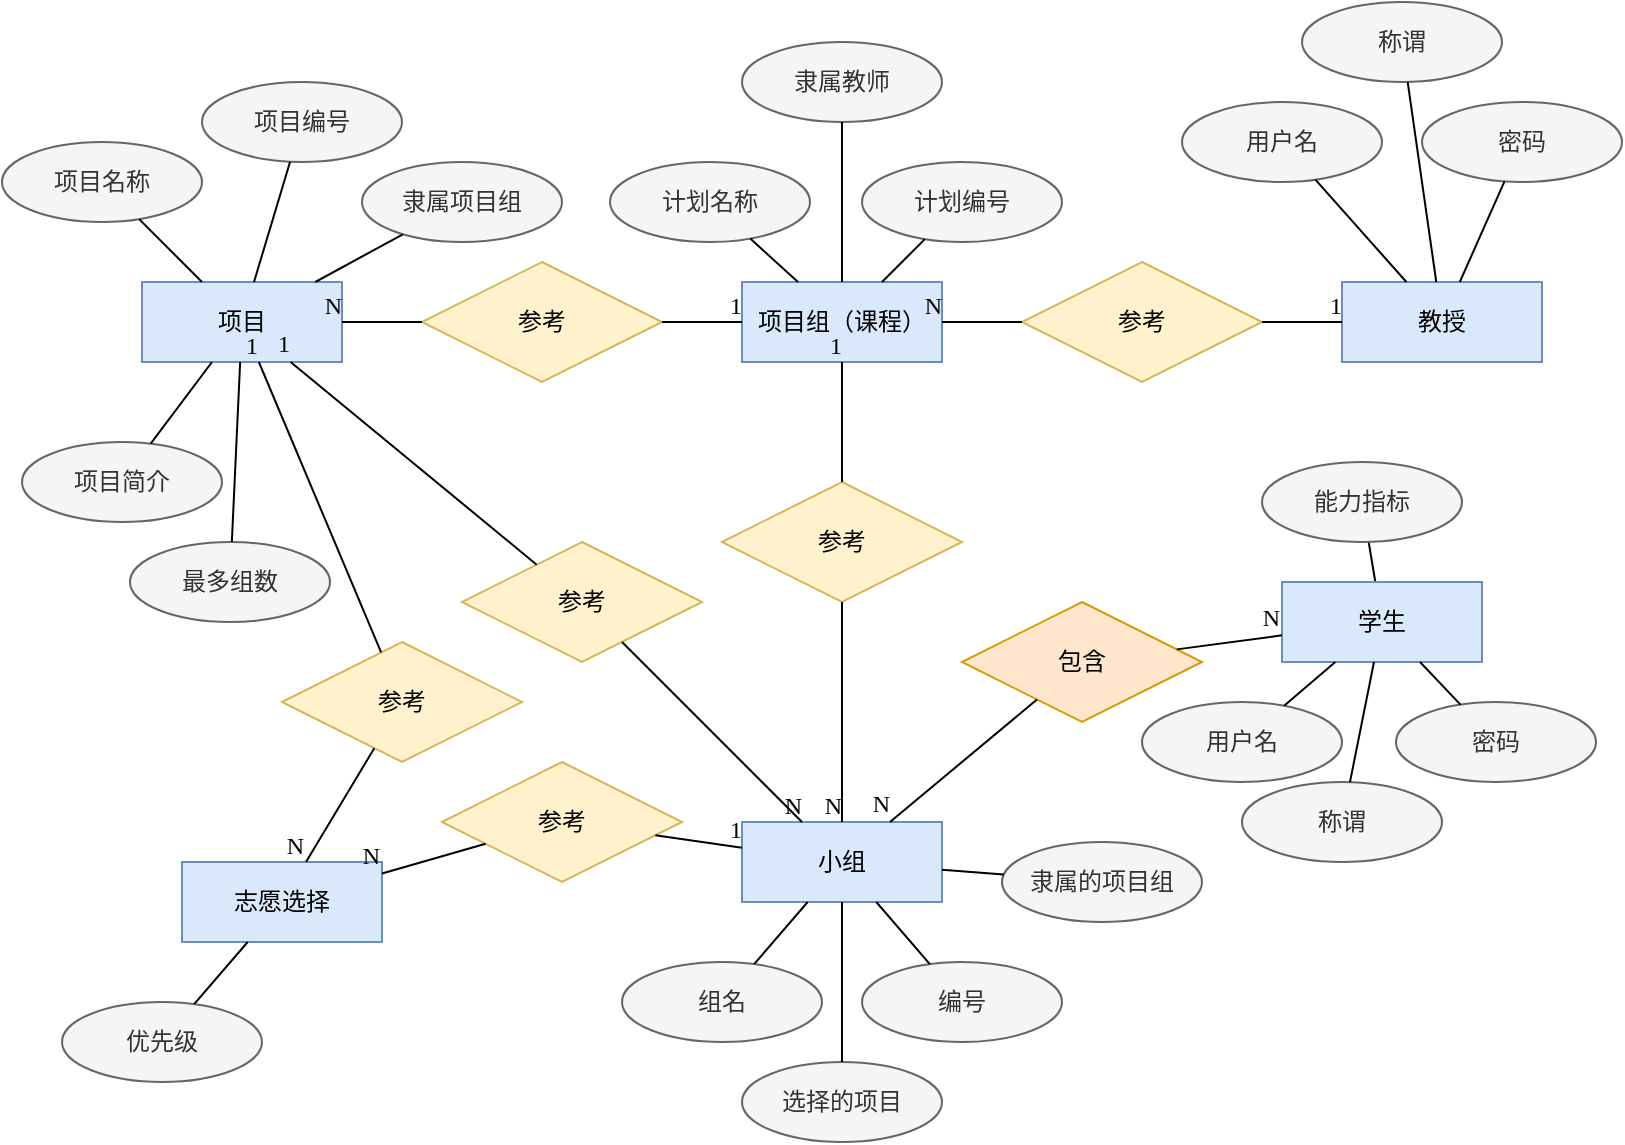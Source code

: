<mxfile>
    <diagram id="ZVlUovQWiH1aGqlF2gEy" name="Page-1">
        <mxGraphModel dx="815" dy="368" grid="1" gridSize="10" guides="1" tooltips="1" connect="1" arrows="1" fold="1" page="1" pageScale="1" pageWidth="827" pageHeight="1169" math="0" shadow="0">
            <root>
                <mxCell id="0"/>
                <mxCell id="1" parent="0"/>
                <mxCell id="2" value="项目" style="whiteSpace=wrap;html=1;align=center;fontFamily=&quot;Times New Roman&quot;, SimSun, sans-serif;fillColor=#dae8fc;strokeColor=#6c8ebf;" parent="1" vertex="1">
                    <mxGeometry x="80" y="170" width="100" height="40" as="geometry"/>
                </mxCell>
                <mxCell id="3" value="项目组（课程）" style="whiteSpace=wrap;html=1;align=center;fontFamily=&quot;Times New Roman&quot;, SimSun, sans-serif;fillColor=#dae8fc;strokeColor=#6c8ebf;" parent="1" vertex="1">
                    <mxGeometry x="380" y="170" width="100" height="40" as="geometry"/>
                </mxCell>
                <mxCell id="4" value="教授" style="whiteSpace=wrap;html=1;align=center;fontFamily=&quot;Times New Roman&quot;, SimSun, sans-serif;fillColor=#dae8fc;strokeColor=#6c8ebf;" parent="1" vertex="1">
                    <mxGeometry x="680" y="170" width="100" height="40" as="geometry"/>
                </mxCell>
                <mxCell id="5" value="参考" style="shape=rhombus;perimeter=rhombusPerimeter;whiteSpace=wrap;html=1;align=center;fontFamily=&quot;Times New Roman&quot;, SimSun, sans-serif;fillColor=#fff2cc;strokeColor=#d6b656;" parent="1" vertex="1">
                    <mxGeometry x="520" y="160" width="120" height="60" as="geometry"/>
                </mxCell>
                <mxCell id="6" value="参考" style="shape=rhombus;perimeter=rhombusPerimeter;whiteSpace=wrap;html=1;align=center;fontFamily=&quot;Times New Roman&quot;, SimSun, sans-serif;fillColor=#fff2cc;strokeColor=#d6b656;" parent="1" vertex="1">
                    <mxGeometry x="220" y="160" width="120" height="60" as="geometry"/>
                </mxCell>
                <mxCell id="7" value="最多组数" style="ellipse;whiteSpace=wrap;html=1;align=center;fontFamily=&quot;Times New Roman&quot;, SimSun, sans-serif;fillColor=#f5f5f5;strokeColor=#666666;fontColor=#333333;" parent="1" vertex="1">
                    <mxGeometry x="74" y="300" width="100" height="40" as="geometry"/>
                </mxCell>
                <mxCell id="8" value="项目编号" style="ellipse;whiteSpace=wrap;html=1;align=center;fontFamily=&quot;Times New Roman&quot;, SimSun, sans-serif;fillColor=#f5f5f5;strokeColor=#666666;fontColor=#333333;" parent="1" vertex="1">
                    <mxGeometry x="110" y="70" width="100" height="40" as="geometry"/>
                </mxCell>
                <mxCell id="9" value="项目简介" style="ellipse;whiteSpace=wrap;html=1;align=center;fontFamily=&quot;Times New Roman&quot;, SimSun, sans-serif;fillColor=#f5f5f5;strokeColor=#666666;fontColor=#333333;" parent="1" vertex="1">
                    <mxGeometry x="20" y="250" width="100" height="40" as="geometry"/>
                </mxCell>
                <mxCell id="10" value="项目名称" style="ellipse;whiteSpace=wrap;html=1;align=center;fontFamily=&quot;Times New Roman&quot;, SimSun, sans-serif;fillColor=#f5f5f5;strokeColor=#666666;fontColor=#333333;" parent="1" vertex="1">
                    <mxGeometry x="10" y="100" width="100" height="40" as="geometry"/>
                </mxCell>
                <mxCell id="11" value="" style="endArrow=none;html=1;rounded=0;fontFamily=&quot;Times New Roman&quot;, SimSun, sans-serif;" parent="1" source="8" target="2" edge="1">
                    <mxGeometry relative="1" as="geometry">
                        <mxPoint x="190" y="70" as="sourcePoint"/>
                        <mxPoint x="350" y="70" as="targetPoint"/>
                    </mxGeometry>
                </mxCell>
                <mxCell id="12" value="" style="endArrow=none;html=1;rounded=0;fontFamily=&quot;Times New Roman&quot;, SimSun, sans-serif;" parent="1" source="10" target="2" edge="1">
                    <mxGeometry relative="1" as="geometry">
                        <mxPoint x="200" y="70" as="sourcePoint"/>
                        <mxPoint x="360" y="70" as="targetPoint"/>
                    </mxGeometry>
                </mxCell>
                <mxCell id="13" value="" style="endArrow=none;html=1;rounded=0;fontFamily=&quot;Times New Roman&quot;, SimSun, sans-serif;" parent="1" source="9" target="2" edge="1">
                    <mxGeometry relative="1" as="geometry">
                        <mxPoint x="120" y="230" as="sourcePoint"/>
                        <mxPoint x="280" y="230" as="targetPoint"/>
                    </mxGeometry>
                </mxCell>
                <mxCell id="14" value="" style="endArrow=none;html=1;rounded=0;fontFamily=&quot;Times New Roman&quot;, SimSun, sans-serif;" parent="1" source="2" target="7" edge="1">
                    <mxGeometry relative="1" as="geometry">
                        <mxPoint x="180" y="250" as="sourcePoint"/>
                        <mxPoint x="290" y="190" as="targetPoint"/>
                    </mxGeometry>
                </mxCell>
                <mxCell id="15" value="" style="endArrow=none;html=1;rounded=0;fontFamily=&quot;Times New Roman&quot;, SimSun, sans-serif;" parent="1" source="6" target="2" edge="1">
                    <mxGeometry relative="1" as="geometry">
                        <mxPoint x="190" y="250" as="sourcePoint"/>
                        <mxPoint x="190" y="180" as="targetPoint"/>
                    </mxGeometry>
                </mxCell>
                <mxCell id="16" value="N" style="resizable=0;html=1;align=right;verticalAlign=bottom;fontFamily=&quot;Times New Roman&quot;, SimSun, sans-serif;" parent="15" connectable="0" vertex="1">
                    <mxGeometry x="1" relative="1" as="geometry"/>
                </mxCell>
                <mxCell id="17" value="" style="endArrow=none;html=1;rounded=0;fontFamily=&quot;Times New Roman&quot;, SimSun, sans-serif;" parent="1" source="6" target="3" edge="1">
                    <mxGeometry relative="1" as="geometry">
                        <mxPoint x="300" y="260" as="sourcePoint"/>
                        <mxPoint x="460" y="260" as="targetPoint"/>
                    </mxGeometry>
                </mxCell>
                <mxCell id="18" value="1" style="resizable=0;html=1;align=right;verticalAlign=bottom;fontFamily=&quot;Times New Roman&quot;, SimSun, sans-serif;" parent="17" connectable="0" vertex="1">
                    <mxGeometry x="1" relative="1" as="geometry"/>
                </mxCell>
                <mxCell id="19" value="" style="endArrow=none;html=1;rounded=0;fontFamily=&quot;Times New Roman&quot;, SimSun, sans-serif;" parent="1" source="5" target="4" edge="1">
                    <mxGeometry relative="1" as="geometry">
                        <mxPoint x="350" y="200" as="sourcePoint"/>
                        <mxPoint x="650" y="250" as="targetPoint"/>
                    </mxGeometry>
                </mxCell>
                <mxCell id="20" value="1" style="resizable=0;html=1;align=right;verticalAlign=bottom;fontFamily=&quot;Times New Roman&quot;, SimSun, sans-serif;" parent="19" connectable="0" vertex="1">
                    <mxGeometry x="1" relative="1" as="geometry"/>
                </mxCell>
                <mxCell id="21" value="" style="endArrow=none;html=1;rounded=0;fontFamily=&quot;Times New Roman&quot;, SimSun, sans-serif;" parent="1" source="5" target="3" edge="1">
                    <mxGeometry relative="1" as="geometry">
                        <mxPoint x="400" y="230" as="sourcePoint"/>
                        <mxPoint x="360" y="230" as="targetPoint"/>
                    </mxGeometry>
                </mxCell>
                <mxCell id="22" value="N" style="resizable=0;html=1;align=right;verticalAlign=bottom;fontFamily=&quot;Times New Roman&quot;, SimSun, sans-serif;" parent="21" connectable="0" vertex="1">
                    <mxGeometry x="1" relative="1" as="geometry"/>
                </mxCell>
                <mxCell id="23" value="计划名称" style="ellipse;whiteSpace=wrap;html=1;align=center;fontFamily=&quot;Times New Roman&quot;, SimSun, sans-serif;fillColor=#f5f5f5;strokeColor=#666666;fontColor=#333333;" parent="1" vertex="1">
                    <mxGeometry x="314" y="110" width="100" height="40" as="geometry"/>
                </mxCell>
                <mxCell id="24" value="计划编号" style="ellipse;whiteSpace=wrap;html=1;align=center;fontFamily=&quot;Times New Roman&quot;, SimSun, sans-serif;fillColor=#f5f5f5;strokeColor=#666666;fontColor=#333333;" parent="1" vertex="1">
                    <mxGeometry x="440" y="110" width="100" height="40" as="geometry"/>
                </mxCell>
                <mxCell id="26" value="" style="endArrow=none;html=1;rounded=0;fontFamily=&quot;Times New Roman&quot;, SimSun, sans-serif;" parent="1" source="23" target="3" edge="1">
                    <mxGeometry relative="1" as="geometry">
                        <mxPoint x="390" y="130" as="sourcePoint"/>
                        <mxPoint x="550" y="130" as="targetPoint"/>
                    </mxGeometry>
                </mxCell>
                <mxCell id="27" value="" style="endArrow=none;html=1;rounded=0;fontFamily=&quot;Times New Roman&quot;, SimSun, sans-serif;" parent="1" source="24" target="3" edge="1">
                    <mxGeometry relative="1" as="geometry">
                        <mxPoint x="415.822" y="119.864" as="sourcePoint"/>
                        <mxPoint x="434.0" y="180" as="targetPoint"/>
                    </mxGeometry>
                </mxCell>
                <mxCell id="28" value="用户名" style="ellipse;whiteSpace=wrap;html=1;align=center;fontFamily=&quot;Times New Roman&quot;, SimSun, sans-serif;fillColor=#f5f5f5;strokeColor=#666666;fontColor=#333333;" parent="1" vertex="1">
                    <mxGeometry x="600" y="80" width="100" height="40" as="geometry"/>
                </mxCell>
                <mxCell id="29" value="称谓" style="ellipse;whiteSpace=wrap;html=1;align=center;fontFamily=&quot;Times New Roman&quot;, SimSun, sans-serif;fillColor=#f5f5f5;strokeColor=#666666;fontColor=#333333;" parent="1" vertex="1">
                    <mxGeometry x="660" y="30" width="100" height="40" as="geometry"/>
                </mxCell>
                <mxCell id="30" value="密码" style="ellipse;whiteSpace=wrap;html=1;align=center;fontFamily=&quot;Times New Roman&quot;, SimSun, sans-serif;fillColor=#f5f5f5;strokeColor=#666666;fontColor=#333333;" parent="1" vertex="1">
                    <mxGeometry x="720" y="80" width="100" height="40" as="geometry"/>
                </mxCell>
                <mxCell id="31" value="" style="endArrow=none;html=1;rounded=0;fontFamily=&quot;Times New Roman&quot;, SimSun, sans-serif;" parent="1" source="29" target="4" edge="1">
                    <mxGeometry relative="1" as="geometry">
                        <mxPoint x="540" y="200" as="sourcePoint"/>
                        <mxPoint x="700" y="200" as="targetPoint"/>
                    </mxGeometry>
                </mxCell>
                <mxCell id="32" value="" style="endArrow=none;html=1;rounded=0;fontFamily=&quot;Times New Roman&quot;, SimSun, sans-serif;" parent="1" source="4" target="30" edge="1">
                    <mxGeometry relative="1" as="geometry">
                        <mxPoint x="540" y="200" as="sourcePoint"/>
                        <mxPoint x="700" y="200" as="targetPoint"/>
                    </mxGeometry>
                </mxCell>
                <mxCell id="33" value="" style="endArrow=none;html=1;rounded=0;fontFamily=&quot;Times New Roman&quot;, SimSun, sans-serif;" parent="1" source="28" target="4" edge="1">
                    <mxGeometry relative="1" as="geometry">
                        <mxPoint x="722.829" y="79.968" as="sourcePoint"/>
                        <mxPoint x="737.143" y="180" as="targetPoint"/>
                    </mxGeometry>
                </mxCell>
                <mxCell id="35" value="参考" style="shape=rhombus;perimeter=rhombusPerimeter;whiteSpace=wrap;html=1;align=center;fontFamily=&quot;Times New Roman&quot;, SimSun, sans-serif;fillColor=#fff2cc;strokeColor=#d6b656;" parent="1" vertex="1">
                    <mxGeometry x="240" y="300" width="120" height="60" as="geometry"/>
                </mxCell>
                <mxCell id="36" value="小组" style="whiteSpace=wrap;html=1;align=center;fontFamily=&quot;Times New Roman&quot;, SimSun, sans-serif;fillColor=#dae8fc;strokeColor=#6c8ebf;" parent="1" vertex="1">
                    <mxGeometry x="380" y="440" width="100" height="40" as="geometry"/>
                </mxCell>
                <mxCell id="37" value="" style="endArrow=none;html=1;rounded=0;fontFamily=&quot;Times New Roman&quot;, SimSun, sans-serif;" parent="1" source="48" target="57" edge="1">
                    <mxGeometry relative="1" as="geometry">
                        <mxPoint x="440" y="290" as="sourcePoint"/>
                        <mxPoint x="600" y="290" as="targetPoint"/>
                    </mxGeometry>
                </mxCell>
                <mxCell id="40" value="" style="endArrow=none;html=1;rounded=0;fontFamily=&quot;Times New Roman&quot;, SimSun, sans-serif;" parent="1" source="35" target="2" edge="1">
                    <mxGeometry relative="1" as="geometry">
                        <mxPoint x="338.102" y="420.949" as="sourcePoint"/>
                        <mxPoint x="424" y="445.632" as="targetPoint"/>
                    </mxGeometry>
                </mxCell>
                <mxCell id="41" value="1" style="resizable=0;html=1;align=right;verticalAlign=bottom;fontFamily=&quot;Times New Roman&quot;, SimSun, sans-serif;" parent="40" connectable="0" vertex="1">
                    <mxGeometry x="1" relative="1" as="geometry"/>
                </mxCell>
                <mxCell id="47" value="包含" style="shape=rhombus;perimeter=rhombusPerimeter;whiteSpace=wrap;html=1;align=center;fontFamily=&quot;Times New Roman&quot;, SimSun, sans-serif;fillColor=#ffe6cc;strokeColor=#d79b00;" parent="1" vertex="1">
                    <mxGeometry x="490" y="330" width="120" height="60" as="geometry"/>
                </mxCell>
                <mxCell id="48" value="学生" style="whiteSpace=wrap;html=1;align=center;fontFamily=&quot;Times New Roman&quot;, SimSun, sans-serif;fillColor=#dae8fc;strokeColor=#6c8ebf;" parent="1" vertex="1">
                    <mxGeometry x="650" y="320" width="100" height="40" as="geometry"/>
                </mxCell>
                <mxCell id="49" value="" style="endArrow=none;html=1;rounded=0;fontFamily=&quot;Times New Roman&quot;, SimSun, sans-serif;" parent="1" source="47" target="36" edge="1">
                    <mxGeometry relative="1" as="geometry">
                        <mxPoint x="500" y="400" as="sourcePoint"/>
                        <mxPoint x="660" y="400" as="targetPoint"/>
                    </mxGeometry>
                </mxCell>
                <mxCell id="50" value="N" style="resizable=0;html=1;align=right;verticalAlign=bottom;fontFamily=&quot;Times New Roman&quot;, SimSun, sans-serif;" parent="49" connectable="0" vertex="1">
                    <mxGeometry x="1" relative="1" as="geometry"/>
                </mxCell>
                <mxCell id="51" value="" style="endArrow=none;html=1;rounded=0;fontFamily=&quot;Times New Roman&quot;, SimSun, sans-serif;" parent="1" source="47" target="48" edge="1">
                    <mxGeometry relative="1" as="geometry">
                        <mxPoint x="650" y="340" as="sourcePoint"/>
                        <mxPoint x="500" y="466.875" as="targetPoint"/>
                    </mxGeometry>
                </mxCell>
                <mxCell id="52" value="N" style="resizable=0;html=1;align=right;verticalAlign=bottom;fontFamily=&quot;Times New Roman&quot;, SimSun, sans-serif;" parent="51" connectable="0" vertex="1">
                    <mxGeometry x="1" relative="1" as="geometry"/>
                </mxCell>
                <mxCell id="53" value="用户名" style="ellipse;whiteSpace=wrap;html=1;align=center;fontFamily=&quot;Times New Roman&quot;, SimSun, sans-serif;fillColor=#f5f5f5;strokeColor=#666666;fontColor=#333333;" parent="1" vertex="1">
                    <mxGeometry x="580" y="380" width="100" height="40" as="geometry"/>
                </mxCell>
                <mxCell id="54" value="称谓" style="ellipse;whiteSpace=wrap;html=1;align=center;fontFamily=&quot;Times New Roman&quot;, SimSun, sans-serif;fillColor=#f5f5f5;strokeColor=#666666;fontColor=#333333;" parent="1" vertex="1">
                    <mxGeometry x="630" y="420" width="100" height="40" as="geometry"/>
                </mxCell>
                <mxCell id="55" value="密码" style="ellipse;whiteSpace=wrap;html=1;align=center;fontFamily=&quot;Times New Roman&quot;, SimSun, sans-serif;fillColor=#f5f5f5;strokeColor=#666666;fontColor=#333333;" parent="1" vertex="1">
                    <mxGeometry x="707" y="380" width="100" height="40" as="geometry"/>
                </mxCell>
                <mxCell id="57" value="能力指标" style="ellipse;whiteSpace=wrap;html=1;align=center;fontFamily=&quot;Times New Roman&quot;, SimSun, sans-serif;fillColor=#f5f5f5;strokeColor=#666666;fontColor=#333333;" parent="1" vertex="1">
                    <mxGeometry x="640" y="260" width="100" height="40" as="geometry"/>
                </mxCell>
                <mxCell id="58" value="" style="endArrow=none;html=1;rounded=0;fontFamily=&quot;Times New Roman&quot;, SimSun, sans-serif;" parent="1" source="53" target="48" edge="1">
                    <mxGeometry relative="1" as="geometry">
                        <mxPoint x="713.333" y="330" as="sourcePoint"/>
                        <mxPoint x="700" y="340" as="targetPoint"/>
                    </mxGeometry>
                </mxCell>
                <mxCell id="59" value="" style="endArrow=none;html=1;rounded=0;fontFamily=&quot;Times New Roman&quot;, SimSun, sans-serif;" parent="1" source="54" target="48" edge="1">
                    <mxGeometry relative="1" as="geometry">
                        <mxPoint x="675.669" y="391.007" as="sourcePoint"/>
                        <mxPoint x="693.333" y="370" as="targetPoint"/>
                    </mxGeometry>
                </mxCell>
                <mxCell id="60" value="" style="endArrow=none;html=1;rounded=0;fontFamily=&quot;Times New Roman&quot;, SimSun, sans-serif;" parent="1" source="55" target="48" edge="1">
                    <mxGeometry relative="1" as="geometry">
                        <mxPoint x="710" y="430" as="sourcePoint"/>
                        <mxPoint x="710" y="370" as="targetPoint"/>
                    </mxGeometry>
                </mxCell>
                <mxCell id="61" value="组名" style="ellipse;whiteSpace=wrap;html=1;align=center;fontFamily=&quot;Times New Roman&quot;, SimSun, sans-serif;fillColor=#f5f5f5;strokeColor=#666666;fontColor=#333333;" parent="1" vertex="1">
                    <mxGeometry x="320" y="510" width="100" height="40" as="geometry"/>
                </mxCell>
                <mxCell id="62" value="编号" style="ellipse;whiteSpace=wrap;html=1;align=center;fontFamily=&quot;Times New Roman&quot;, SimSun, sans-serif;fillColor=#f5f5f5;strokeColor=#666666;fontColor=#333333;" parent="1" vertex="1">
                    <mxGeometry x="440" y="510" width="100" height="40" as="geometry"/>
                </mxCell>
                <mxCell id="63" value="" style="endArrow=none;html=1;rounded=0;fontFamily=&quot;Times New Roman&quot;, SimSun, sans-serif;" parent="1" source="61" target="36" edge="1">
                    <mxGeometry relative="1" as="geometry">
                        <mxPoint x="440" y="500" as="sourcePoint"/>
                        <mxPoint x="600" y="500" as="targetPoint"/>
                    </mxGeometry>
                </mxCell>
                <mxCell id="64" value="" style="endArrow=none;html=1;rounded=0;fontFamily=&quot;Times New Roman&quot;, SimSun, sans-serif;" parent="1" source="62" target="36" edge="1">
                    <mxGeometry relative="1" as="geometry">
                        <mxPoint x="402.711" y="540.657" as="sourcePoint"/>
                        <mxPoint x="436.667" y="490" as="targetPoint"/>
                    </mxGeometry>
                </mxCell>
                <mxCell id="73" value="志愿选择" style="whiteSpace=wrap;html=1;align=center;fillColor=#dae8fc;strokeColor=#6c8ebf;fontFamily=&quot;Times New Roman&quot;, SimSun, sans-serif;" parent="1" vertex="1">
                    <mxGeometry x="100" y="460" width="100" height="40" as="geometry"/>
                </mxCell>
                <mxCell id="74" value="优先级" style="ellipse;whiteSpace=wrap;html=1;align=center;fontFamily=&quot;Times New Roman&quot;, SimSun, sans-serif;fillColor=#f5f5f5;strokeColor=#666666;fontColor=#333333;" parent="1" vertex="1">
                    <mxGeometry x="40" y="530" width="100" height="40" as="geometry"/>
                </mxCell>
                <mxCell id="75" value="" style="endArrow=none;html=1;fontFamily=&quot;Times New Roman&quot;, SimSun, sans-serif;" parent="1" source="74" target="73" edge="1">
                    <mxGeometry width="50" height="50" relative="1" as="geometry">
                        <mxPoint x="140" y="520" as="sourcePoint"/>
                        <mxPoint x="190" y="470" as="targetPoint"/>
                    </mxGeometry>
                </mxCell>
                <mxCell id="81" value="选择的项目" style="ellipse;whiteSpace=wrap;html=1;align=center;fontFamily=&quot;Times New Roman&quot;, SimSun, sans-serif;fillColor=#f5f5f5;strokeColor=#666666;fontColor=#333333;" vertex="1" parent="1">
                    <mxGeometry x="380" y="560" width="100" height="40" as="geometry"/>
                </mxCell>
                <mxCell id="84" value="" style="endArrow=none;html=1;fontFamily=&quot;Times New Roman&quot;, SimSun, sans-serif;" edge="1" parent="1" source="81" target="36">
                    <mxGeometry width="50" height="50" relative="1" as="geometry">
                        <mxPoint x="330" y="510" as="sourcePoint"/>
                        <mxPoint x="380" y="460" as="targetPoint"/>
                    </mxGeometry>
                </mxCell>
                <mxCell id="85" value="参考" style="shape=rhombus;perimeter=rhombusPerimeter;whiteSpace=wrap;html=1;align=center;fontFamily=&quot;Times New Roman&quot;, SimSun, sans-serif;fillColor=#fff2cc;strokeColor=#d6b656;" vertex="1" parent="1">
                    <mxGeometry x="370" y="270" width="120" height="60" as="geometry"/>
                </mxCell>
                <mxCell id="87" value="" style="endArrow=none;html=1;rounded=0;fontFamily=&quot;Times New Roman&quot;, SimSun, sans-serif;" edge="1" parent="1" source="35" target="36">
                    <mxGeometry relative="1" as="geometry">
                        <mxPoint x="310" y="390" as="sourcePoint"/>
                        <mxPoint x="470" y="390" as="targetPoint"/>
                    </mxGeometry>
                </mxCell>
                <mxCell id="88" value="N" style="resizable=0;html=1;align=right;verticalAlign=bottom;fontFamily=&quot;Times New Roman&quot;, SimSun, sans-serif;" connectable="0" vertex="1" parent="87">
                    <mxGeometry x="1" relative="1" as="geometry"/>
                </mxCell>
                <mxCell id="89" value="" style="endArrow=none;html=1;rounded=0;fontFamily=&quot;Times New Roman&quot;, SimSun, sans-serif;" edge="1" parent="1" source="85" target="3">
                    <mxGeometry relative="1" as="geometry">
                        <mxPoint x="420" y="310" as="sourcePoint"/>
                        <mxPoint x="148.333" y="220" as="targetPoint"/>
                    </mxGeometry>
                </mxCell>
                <mxCell id="90" value="1" style="resizable=0;html=1;align=right;verticalAlign=bottom;fontFamily=&quot;Times New Roman&quot;, SimSun, sans-serif;" connectable="0" vertex="1" parent="89">
                    <mxGeometry x="1" relative="1" as="geometry"/>
                </mxCell>
                <mxCell id="91" value="" style="endArrow=none;html=1;rounded=0;fontFamily=&quot;Times New Roman&quot;, SimSun, sans-serif;" edge="1" parent="1" source="85" target="36">
                    <mxGeometry relative="1" as="geometry">
                        <mxPoint x="440" y="280" as="sourcePoint"/>
                        <mxPoint x="440" y="220" as="targetPoint"/>
                    </mxGeometry>
                </mxCell>
                <mxCell id="92" value="N" style="resizable=0;html=1;align=right;verticalAlign=bottom;fontFamily=&quot;Times New Roman&quot;, SimSun, sans-serif;" connectable="0" vertex="1" parent="91">
                    <mxGeometry x="1" relative="1" as="geometry"/>
                </mxCell>
                <mxCell id="93" value="隶属的项目组" style="ellipse;whiteSpace=wrap;html=1;align=center;fontFamily=&quot;Times New Roman&quot;, SimSun, sans-serif;fillColor=#f5f5f5;strokeColor=#666666;fontColor=#333333;" vertex="1" parent="1">
                    <mxGeometry x="510" y="450" width="100" height="40" as="geometry"/>
                </mxCell>
                <mxCell id="94" value="" style="endArrow=none;html=1;fontFamily=&quot;Times New Roman&quot;, SimSun, sans-serif;" edge="1" parent="1" source="36" target="93">
                    <mxGeometry width="50" height="50" relative="1" as="geometry">
                        <mxPoint x="590" y="550" as="sourcePoint"/>
                        <mxPoint x="640" y="500" as="targetPoint"/>
                    </mxGeometry>
                </mxCell>
                <mxCell id="95" value="参考" style="shape=rhombus;perimeter=rhombusPerimeter;whiteSpace=wrap;html=1;align=center;fontFamily=&quot;Times New Roman&quot;, SimSun, sans-serif;fillColor=#fff2cc;strokeColor=#d6b656;" vertex="1" parent="1">
                    <mxGeometry x="150" y="350" width="120" height="60" as="geometry"/>
                </mxCell>
                <mxCell id="96" value="参考" style="shape=rhombus;perimeter=rhombusPerimeter;whiteSpace=wrap;html=1;align=center;fontFamily=&quot;Times New Roman&quot;, SimSun, sans-serif;fillColor=#fff2cc;strokeColor=#d6b656;" vertex="1" parent="1">
                    <mxGeometry x="230" y="410" width="120" height="60" as="geometry"/>
                </mxCell>
                <mxCell id="98" value="" style="endArrow=none;html=1;rounded=0;fontFamily=&quot;Times New Roman&quot;, SimSun, sans-serif;" edge="1" parent="1" source="96" target="36">
                    <mxGeometry relative="1" as="geometry">
                        <mxPoint x="120" y="410" as="sourcePoint"/>
                        <mxPoint x="280" y="410" as="targetPoint"/>
                    </mxGeometry>
                </mxCell>
                <mxCell id="99" value="1" style="resizable=0;html=1;align=right;verticalAlign=bottom;fontFamily=&quot;Times New Roman&quot;, SimSun, sans-serif;" connectable="0" vertex="1" parent="98">
                    <mxGeometry x="1" relative="1" as="geometry"/>
                </mxCell>
                <mxCell id="101" value="" style="endArrow=none;html=1;rounded=0;fontFamily=&quot;Times New Roman&quot;, SimSun, sans-serif;" edge="1" parent="1" source="96" target="73">
                    <mxGeometry relative="1" as="geometry">
                        <mxPoint x="346.667" y="456.667" as="sourcePoint"/>
                        <mxPoint x="390" y="462.857" as="targetPoint"/>
                    </mxGeometry>
                </mxCell>
                <mxCell id="102" value="N" style="resizable=0;html=1;align=right;verticalAlign=bottom;fontFamily=&quot;Times New Roman&quot;, SimSun, sans-serif;" connectable="0" vertex="1" parent="101">
                    <mxGeometry x="1" relative="1" as="geometry"/>
                </mxCell>
                <mxCell id="103" value="" style="endArrow=none;html=1;rounded=0;fontFamily=&quot;Times New Roman&quot;, SimSun, sans-serif;" edge="1" parent="1" source="95" target="2">
                    <mxGeometry relative="1" as="geometry">
                        <mxPoint x="261.818" y="460.909" as="sourcePoint"/>
                        <mxPoint x="210" y="475.714" as="targetPoint"/>
                    </mxGeometry>
                </mxCell>
                <mxCell id="104" value="1" style="resizable=0;html=1;align=right;verticalAlign=bottom;fontFamily=&quot;Times New Roman&quot;, SimSun, sans-serif;" connectable="0" vertex="1" parent="103">
                    <mxGeometry x="1" relative="1" as="geometry"/>
                </mxCell>
                <mxCell id="105" value="" style="endArrow=none;html=1;rounded=0;fontFamily=&quot;Times New Roman&quot;, SimSun, sans-serif;" edge="1" parent="1" source="95" target="73">
                    <mxGeometry relative="1" as="geometry">
                        <mxPoint x="271.818" y="470.909" as="sourcePoint"/>
                        <mxPoint x="220" y="485.714" as="targetPoint"/>
                    </mxGeometry>
                </mxCell>
                <mxCell id="106" value="N" style="resizable=0;html=1;align=right;verticalAlign=bottom;fontFamily=&quot;Times New Roman&quot;, SimSun, sans-serif;" connectable="0" vertex="1" parent="105">
                    <mxGeometry x="1" relative="1" as="geometry"/>
                </mxCell>
                <mxCell id="107" value="隶属项目组" style="ellipse;whiteSpace=wrap;html=1;align=center;fontFamily=&quot;Times New Roman&quot;, SimSun, sans-serif;fillColor=#f5f5f5;strokeColor=#666666;fontColor=#333333;" vertex="1" parent="1">
                    <mxGeometry x="190" y="110" width="100" height="40" as="geometry"/>
                </mxCell>
                <mxCell id="109" value="" style="endArrow=none;html=1;rounded=0;fontFamily=&quot;Times New Roman&quot;, SimSun, sans-serif;" edge="1" parent="1" source="2" target="107">
                    <mxGeometry relative="1" as="geometry">
                        <mxPoint x="320" y="220" as="sourcePoint"/>
                        <mxPoint x="320" y="140" as="targetPoint"/>
                    </mxGeometry>
                </mxCell>
                <mxCell id="110" value="隶属教师" style="ellipse;whiteSpace=wrap;html=1;align=center;fontFamily=&quot;Times New Roman&quot;, SimSun, sans-serif;fillColor=#f5f5f5;strokeColor=#666666;fontColor=#333333;" vertex="1" parent="1">
                    <mxGeometry x="380" y="50" width="100" height="40" as="geometry"/>
                </mxCell>
                <mxCell id="111" value="" style="endArrow=none;html=1;rounded=0;fontFamily=&quot;Times New Roman&quot;, SimSun, sans-serif;" edge="1" parent="1" source="110" target="3">
                    <mxGeometry relative="1" as="geometry">
                        <mxPoint x="370" y="140" as="sourcePoint"/>
                        <mxPoint x="530" y="140" as="targetPoint"/>
                    </mxGeometry>
                </mxCell>
            </root>
        </mxGraphModel>
    </diagram>
</mxfile>